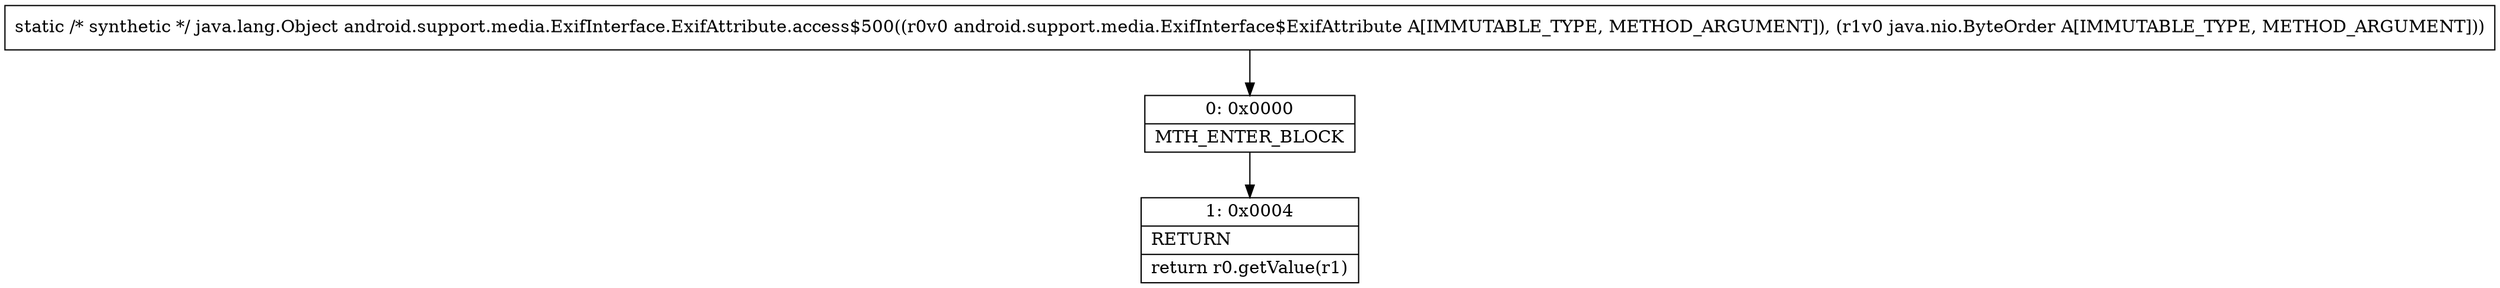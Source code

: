 digraph "CFG forandroid.support.media.ExifInterface.ExifAttribute.access$500(Landroid\/support\/media\/ExifInterface$ExifAttribute;Ljava\/nio\/ByteOrder;)Ljava\/lang\/Object;" {
Node_0 [shape=record,label="{0\:\ 0x0000|MTH_ENTER_BLOCK\l}"];
Node_1 [shape=record,label="{1\:\ 0x0004|RETURN\l|return r0.getValue(r1)\l}"];
MethodNode[shape=record,label="{static \/* synthetic *\/ java.lang.Object android.support.media.ExifInterface.ExifAttribute.access$500((r0v0 android.support.media.ExifInterface$ExifAttribute A[IMMUTABLE_TYPE, METHOD_ARGUMENT]), (r1v0 java.nio.ByteOrder A[IMMUTABLE_TYPE, METHOD_ARGUMENT])) }"];
MethodNode -> Node_0;
Node_0 -> Node_1;
}

